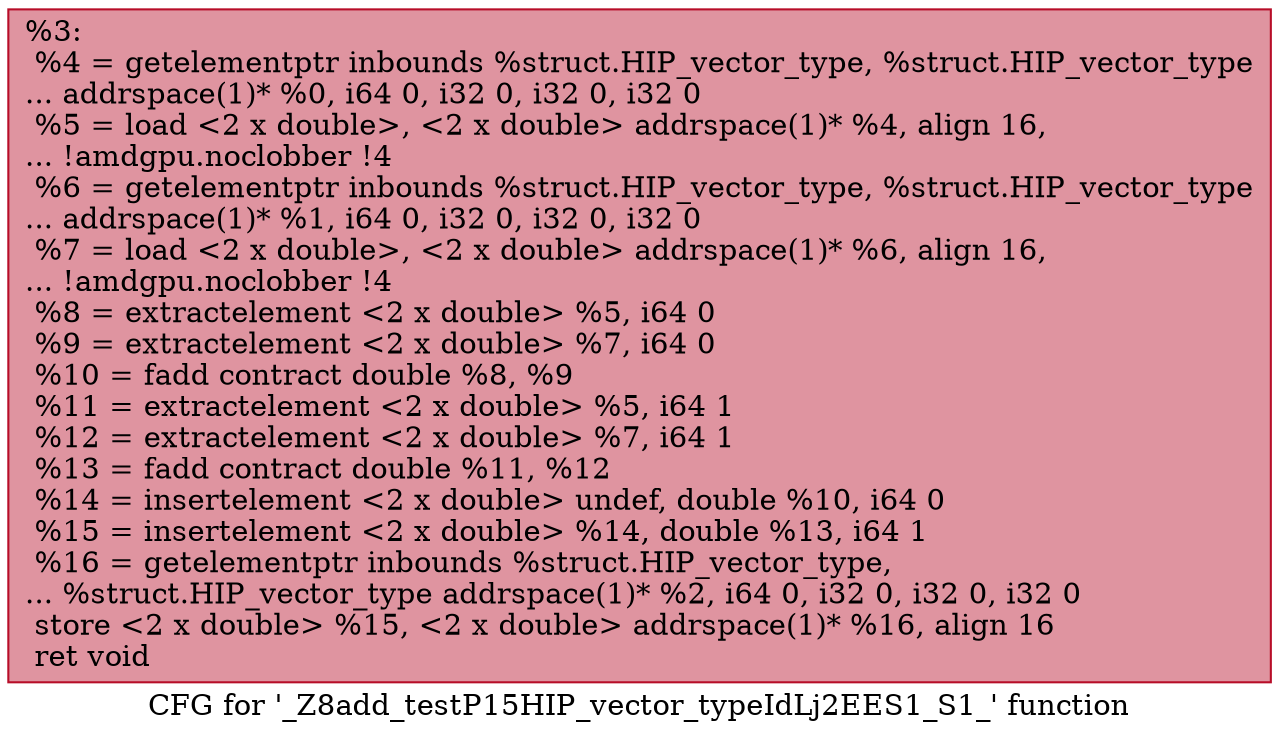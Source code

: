 digraph "CFG for '_Z8add_testP15HIP_vector_typeIdLj2EES1_S1_' function" {
	label="CFG for '_Z8add_testP15HIP_vector_typeIdLj2EES1_S1_' function";

	Node0x513b820 [shape=record,color="#b70d28ff", style=filled, fillcolor="#b70d2870",label="{%3:\l  %4 = getelementptr inbounds %struct.HIP_vector_type, %struct.HIP_vector_type\l... addrspace(1)* %0, i64 0, i32 0, i32 0, i32 0\l  %5 = load \<2 x double\>, \<2 x double\> addrspace(1)* %4, align 16,\l... !amdgpu.noclobber !4\l  %6 = getelementptr inbounds %struct.HIP_vector_type, %struct.HIP_vector_type\l... addrspace(1)* %1, i64 0, i32 0, i32 0, i32 0\l  %7 = load \<2 x double\>, \<2 x double\> addrspace(1)* %6, align 16,\l... !amdgpu.noclobber !4\l  %8 = extractelement \<2 x double\> %5, i64 0\l  %9 = extractelement \<2 x double\> %7, i64 0\l  %10 = fadd contract double %8, %9\l  %11 = extractelement \<2 x double\> %5, i64 1\l  %12 = extractelement \<2 x double\> %7, i64 1\l  %13 = fadd contract double %11, %12\l  %14 = insertelement \<2 x double\> undef, double %10, i64 0\l  %15 = insertelement \<2 x double\> %14, double %13, i64 1\l  %16 = getelementptr inbounds %struct.HIP_vector_type,\l... %struct.HIP_vector_type addrspace(1)* %2, i64 0, i32 0, i32 0, i32 0\l  store \<2 x double\> %15, \<2 x double\> addrspace(1)* %16, align 16\l  ret void\l}"];
}
